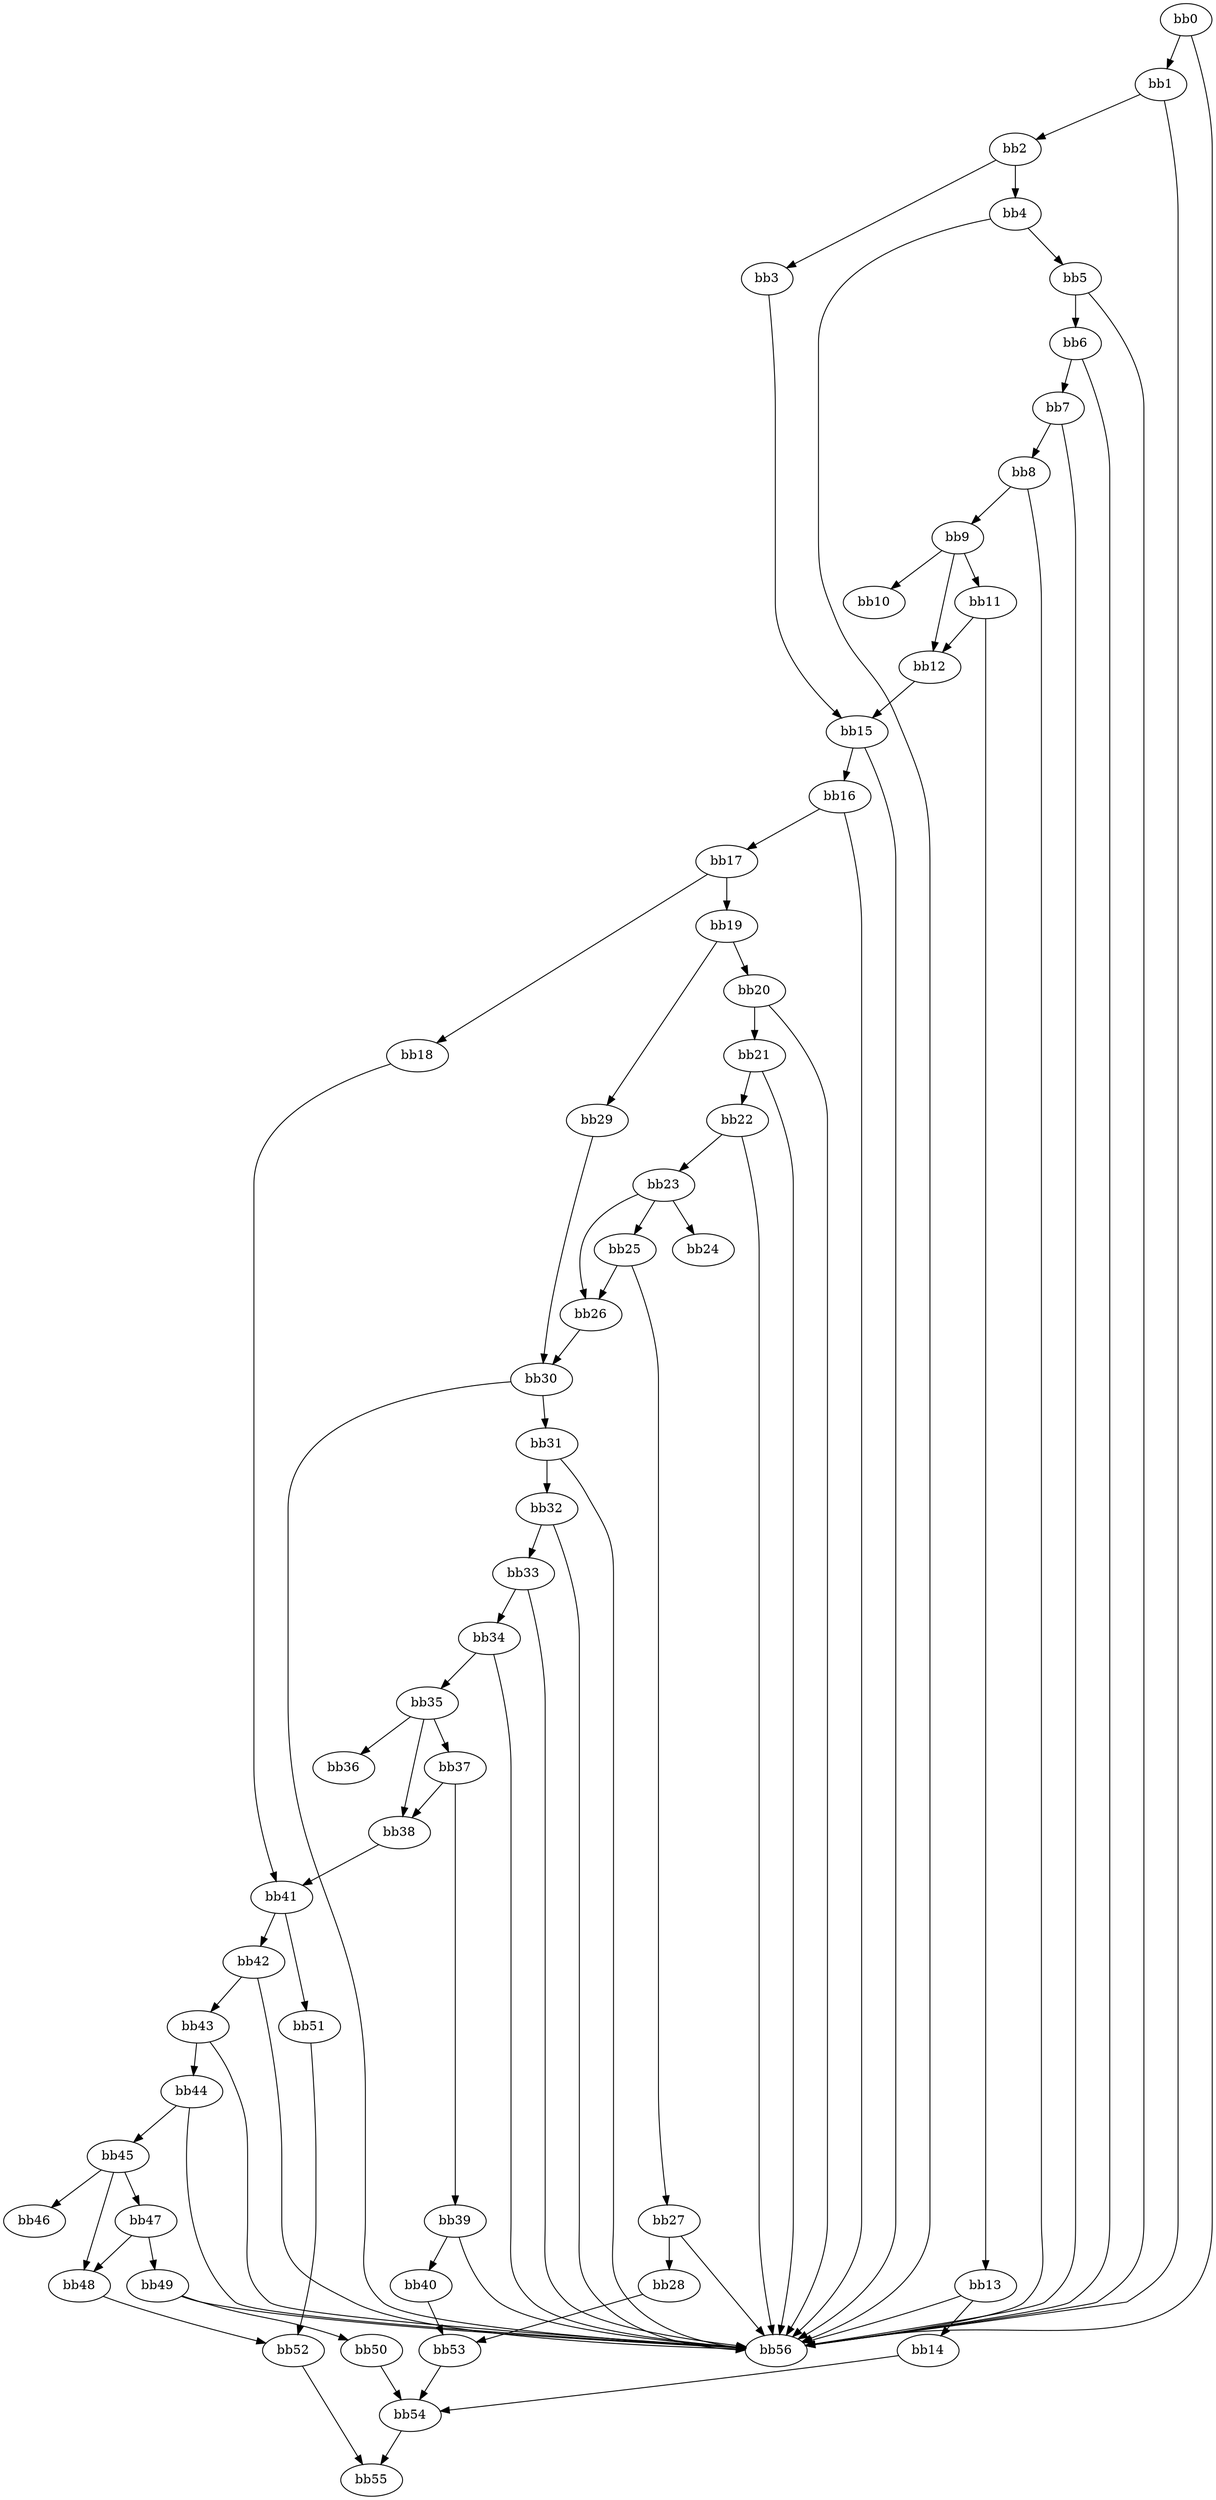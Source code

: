 digraph {
    0 [ label = "bb0\l" ]
    1 [ label = "bb1\l" ]
    2 [ label = "bb2\l" ]
    3 [ label = "bb3\l" ]
    4 [ label = "bb4\l" ]
    5 [ label = "bb5\l" ]
    6 [ label = "bb6\l" ]
    7 [ label = "bb7\l" ]
    8 [ label = "bb8\l" ]
    9 [ label = "bb9\l" ]
    10 [ label = "bb10\l" ]
    11 [ label = "bb11\l" ]
    12 [ label = "bb12\l" ]
    13 [ label = "bb13\l" ]
    14 [ label = "bb14\l" ]
    15 [ label = "bb15\l" ]
    16 [ label = "bb16\l" ]
    17 [ label = "bb17\l" ]
    18 [ label = "bb18\l" ]
    19 [ label = "bb19\l" ]
    20 [ label = "bb20\l" ]
    21 [ label = "bb21\l" ]
    22 [ label = "bb22\l" ]
    23 [ label = "bb23\l" ]
    24 [ label = "bb24\l" ]
    25 [ label = "bb25\l" ]
    26 [ label = "bb26\l" ]
    27 [ label = "bb27\l" ]
    28 [ label = "bb28\l" ]
    29 [ label = "bb29\l" ]
    30 [ label = "bb30\l" ]
    31 [ label = "bb31\l" ]
    32 [ label = "bb32\l" ]
    33 [ label = "bb33\l" ]
    34 [ label = "bb34\l" ]
    35 [ label = "bb35\l" ]
    36 [ label = "bb36\l" ]
    37 [ label = "bb37\l" ]
    38 [ label = "bb38\l" ]
    39 [ label = "bb39\l" ]
    40 [ label = "bb40\l" ]
    41 [ label = "bb41\l" ]
    42 [ label = "bb42\l" ]
    43 [ label = "bb43\l" ]
    44 [ label = "bb44\l" ]
    45 [ label = "bb45\l" ]
    46 [ label = "bb46\l" ]
    47 [ label = "bb47\l" ]
    48 [ label = "bb48\l" ]
    49 [ label = "bb49\l" ]
    50 [ label = "bb50\l" ]
    51 [ label = "bb51\l" ]
    52 [ label = "bb52\l" ]
    53 [ label = "bb53\l" ]
    54 [ label = "bb54\l" ]
    55 [ label = "bb55\l" ]
    56 [ label = "bb56\l" ]
    0 -> 1 [ ]
    0 -> 56 [ ]
    1 -> 2 [ ]
    1 -> 56 [ ]
    2 -> 3 [ ]
    2 -> 4 [ ]
    3 -> 15 [ ]
    4 -> 5 [ ]
    4 -> 56 [ ]
    5 -> 6 [ ]
    5 -> 56 [ ]
    6 -> 7 [ ]
    6 -> 56 [ ]
    7 -> 8 [ ]
    7 -> 56 [ ]
    8 -> 9 [ ]
    8 -> 56 [ ]
    9 -> 10 [ ]
    9 -> 11 [ ]
    9 -> 12 [ ]
    11 -> 12 [ ]
    11 -> 13 [ ]
    12 -> 15 [ ]
    13 -> 14 [ ]
    13 -> 56 [ ]
    14 -> 54 [ ]
    15 -> 16 [ ]
    15 -> 56 [ ]
    16 -> 17 [ ]
    16 -> 56 [ ]
    17 -> 18 [ ]
    17 -> 19 [ ]
    18 -> 41 [ ]
    19 -> 20 [ ]
    19 -> 29 [ ]
    20 -> 21 [ ]
    20 -> 56 [ ]
    21 -> 22 [ ]
    21 -> 56 [ ]
    22 -> 23 [ ]
    22 -> 56 [ ]
    23 -> 24 [ ]
    23 -> 25 [ ]
    23 -> 26 [ ]
    25 -> 26 [ ]
    25 -> 27 [ ]
    26 -> 30 [ ]
    27 -> 28 [ ]
    27 -> 56 [ ]
    28 -> 53 [ ]
    29 -> 30 [ ]
    30 -> 31 [ ]
    30 -> 56 [ ]
    31 -> 32 [ ]
    31 -> 56 [ ]
    32 -> 33 [ ]
    32 -> 56 [ ]
    33 -> 34 [ ]
    33 -> 56 [ ]
    34 -> 35 [ ]
    34 -> 56 [ ]
    35 -> 36 [ ]
    35 -> 37 [ ]
    35 -> 38 [ ]
    37 -> 38 [ ]
    37 -> 39 [ ]
    38 -> 41 [ ]
    39 -> 40 [ ]
    39 -> 56 [ ]
    40 -> 53 [ ]
    41 -> 42 [ ]
    41 -> 51 [ ]
    42 -> 43 [ ]
    42 -> 56 [ ]
    43 -> 44 [ ]
    43 -> 56 [ ]
    44 -> 45 [ ]
    44 -> 56 [ ]
    45 -> 46 [ ]
    45 -> 47 [ ]
    45 -> 48 [ ]
    47 -> 48 [ ]
    47 -> 49 [ ]
    48 -> 52 [ ]
    49 -> 50 [ ]
    49 -> 56 [ ]
    50 -> 54 [ ]
    51 -> 52 [ ]
    52 -> 55 [ ]
    53 -> 54 [ ]
    54 -> 55 [ ]
}

